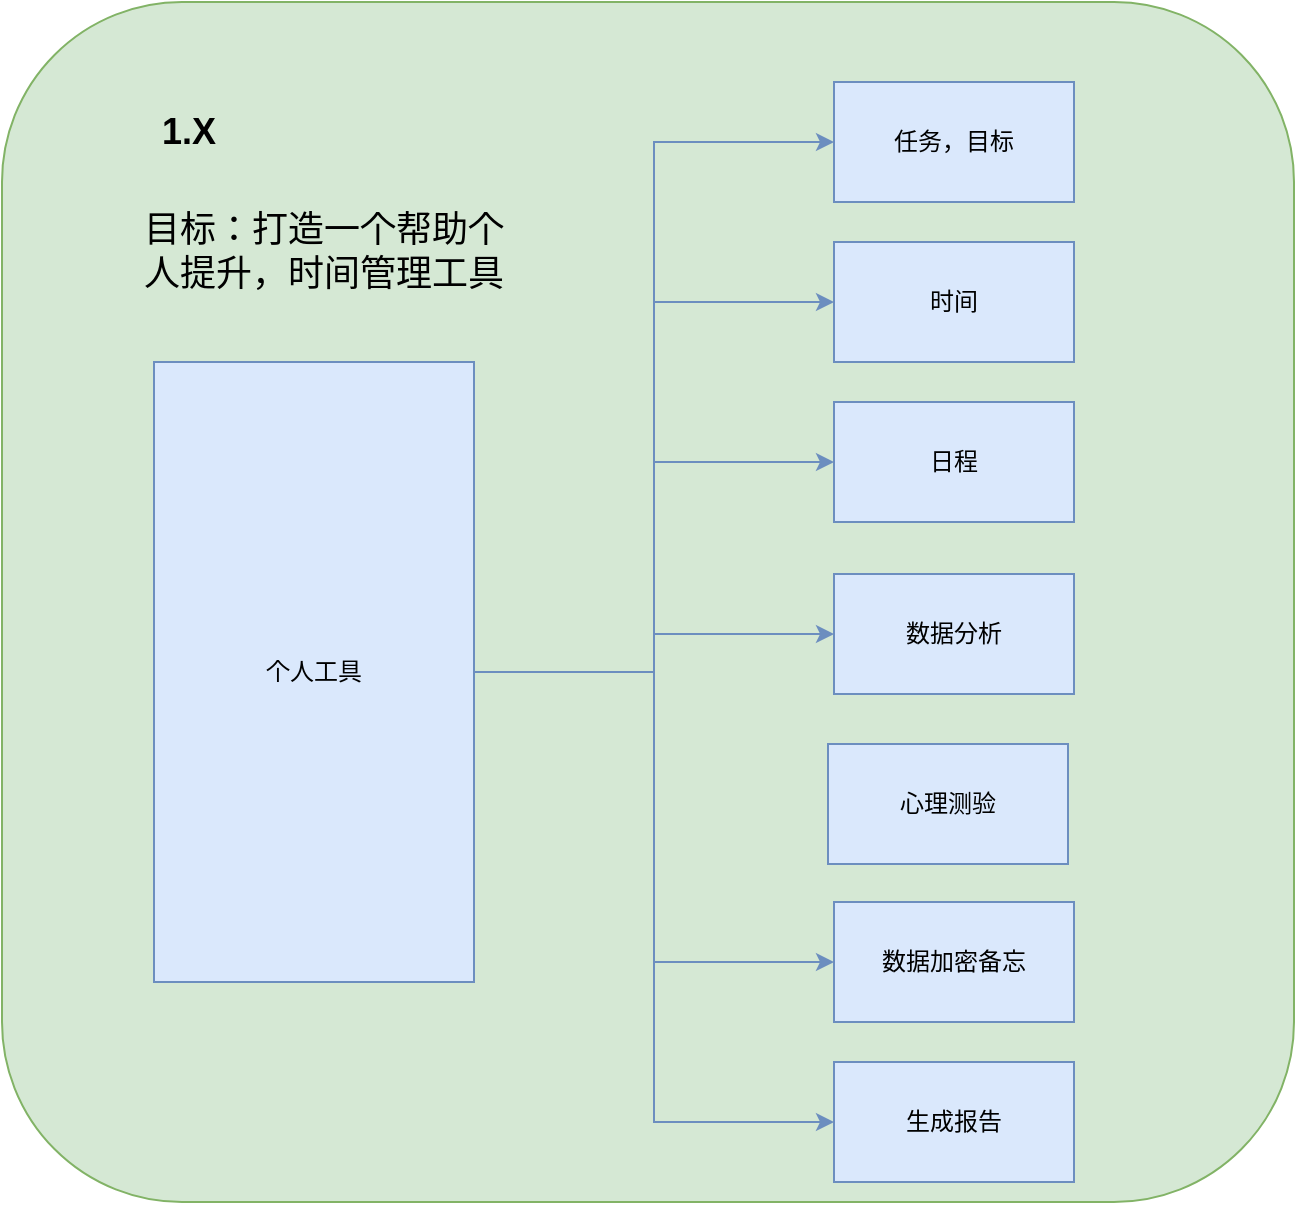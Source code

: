 <mxfile version="20.4.0" type="github">
  <diagram id="b4kIOtqKe5-Rke0ufVLy" name="第 1 页">
    <mxGraphModel dx="1835" dy="1053" grid="1" gridSize="10" guides="1" tooltips="1" connect="1" arrows="1" fold="1" page="1" pageScale="1" pageWidth="413" pageHeight="291" math="0" shadow="0">
      <root>
        <mxCell id="0" />
        <mxCell id="1" parent="0" />
        <mxCell id="CHVG-9VIsM-Ay3hfymmI-17" value="" style="rounded=1;whiteSpace=wrap;html=1;fillColor=#d5e8d4;strokeColor=#82b366;" vertex="1" parent="1">
          <mxGeometry x="-206" y="-140" width="646" height="600" as="geometry" />
        </mxCell>
        <mxCell id="CHVG-9VIsM-Ay3hfymmI-9" style="edgeStyle=orthogonalEdgeStyle;rounded=0;orthogonalLoop=1;jettySize=auto;html=1;entryX=0;entryY=0.5;entryDx=0;entryDy=0;fillColor=#dae8fc;strokeColor=#6c8ebf;" edge="1" parent="1" source="CHVG-9VIsM-Ay3hfymmI-1" target="CHVG-9VIsM-Ay3hfymmI-3">
          <mxGeometry relative="1" as="geometry" />
        </mxCell>
        <mxCell id="CHVG-9VIsM-Ay3hfymmI-10" style="edgeStyle=orthogonalEdgeStyle;rounded=0;orthogonalLoop=1;jettySize=auto;html=1;fillColor=#dae8fc;strokeColor=#6c8ebf;" edge="1" parent="1" source="CHVG-9VIsM-Ay3hfymmI-1" target="CHVG-9VIsM-Ay3hfymmI-5">
          <mxGeometry relative="1" as="geometry" />
        </mxCell>
        <mxCell id="CHVG-9VIsM-Ay3hfymmI-11" style="edgeStyle=orthogonalEdgeStyle;rounded=0;orthogonalLoop=1;jettySize=auto;html=1;entryX=0;entryY=0.5;entryDx=0;entryDy=0;fillColor=#dae8fc;strokeColor=#6c8ebf;" edge="1" parent="1" source="CHVG-9VIsM-Ay3hfymmI-1" target="CHVG-9VIsM-Ay3hfymmI-7">
          <mxGeometry relative="1" as="geometry" />
        </mxCell>
        <mxCell id="CHVG-9VIsM-Ay3hfymmI-13" style="edgeStyle=orthogonalEdgeStyle;rounded=0;orthogonalLoop=1;jettySize=auto;html=1;entryX=0;entryY=0.5;entryDx=0;entryDy=0;fillColor=#dae8fc;strokeColor=#6c8ebf;" edge="1" parent="1" source="CHVG-9VIsM-Ay3hfymmI-1" target="CHVG-9VIsM-Ay3hfymmI-12">
          <mxGeometry relative="1" as="geometry" />
        </mxCell>
        <mxCell id="CHVG-9VIsM-Ay3hfymmI-22" style="edgeStyle=orthogonalEdgeStyle;rounded=0;orthogonalLoop=1;jettySize=auto;html=1;entryX=0;entryY=0.5;entryDx=0;entryDy=0;fontSize=18;fillColor=#dae8fc;strokeColor=#6c8ebf;" edge="1" parent="1" source="CHVG-9VIsM-Ay3hfymmI-1" target="CHVG-9VIsM-Ay3hfymmI-19">
          <mxGeometry relative="1" as="geometry" />
        </mxCell>
        <mxCell id="CHVG-9VIsM-Ay3hfymmI-25" style="edgeStyle=orthogonalEdgeStyle;rounded=0;orthogonalLoop=1;jettySize=auto;html=1;entryX=0;entryY=0.5;entryDx=0;entryDy=0;fontSize=18;fillColor=#dae8fc;strokeColor=#6c8ebf;" edge="1" parent="1" source="CHVG-9VIsM-Ay3hfymmI-1" target="CHVG-9VIsM-Ay3hfymmI-24">
          <mxGeometry relative="1" as="geometry" />
        </mxCell>
        <mxCell id="CHVG-9VIsM-Ay3hfymmI-1" value="个人工具" style="rounded=0;whiteSpace=wrap;html=1;fillColor=#dae8fc;strokeColor=#6c8ebf;" vertex="1" parent="1">
          <mxGeometry x="-130" y="40" width="160" height="310" as="geometry" />
        </mxCell>
        <mxCell id="CHVG-9VIsM-Ay3hfymmI-3" value="任务，目标" style="rounded=0;whiteSpace=wrap;html=1;fillColor=#dae8fc;strokeColor=#6c8ebf;" vertex="1" parent="1">
          <mxGeometry x="210" y="-100" width="120" height="60" as="geometry" />
        </mxCell>
        <mxCell id="CHVG-9VIsM-Ay3hfymmI-5" value="时间" style="rounded=0;whiteSpace=wrap;html=1;fillColor=#dae8fc;strokeColor=#6c8ebf;" vertex="1" parent="1">
          <mxGeometry x="210" y="-20" width="120" height="60" as="geometry" />
        </mxCell>
        <mxCell id="CHVG-9VIsM-Ay3hfymmI-7" value="日程" style="rounded=0;whiteSpace=wrap;html=1;fillColor=#dae8fc;strokeColor=#6c8ebf;" vertex="1" parent="1">
          <mxGeometry x="210" y="60" width="120" height="60" as="geometry" />
        </mxCell>
        <mxCell id="CHVG-9VIsM-Ay3hfymmI-12" value="数据分析" style="rounded=0;whiteSpace=wrap;html=1;fillColor=#dae8fc;strokeColor=#6c8ebf;" vertex="1" parent="1">
          <mxGeometry x="210" y="146" width="120" height="60" as="geometry" />
        </mxCell>
        <mxCell id="CHVG-9VIsM-Ay3hfymmI-14" value="心理测验" style="rounded=0;whiteSpace=wrap;html=1;fillColor=#dae8fc;strokeColor=#6c8ebf;" vertex="1" parent="1">
          <mxGeometry x="207" y="231" width="120" height="60" as="geometry" />
        </mxCell>
        <mxCell id="CHVG-9VIsM-Ay3hfymmI-18" value="&lt;font style=&quot;font-size: 18px;&quot;&gt;&lt;b&gt;&amp;nbsp;1.X&lt;/b&gt;&lt;/font&gt;" style="text;html=1;strokeColor=none;fillColor=none;align=center;verticalAlign=middle;whiteSpace=wrap;rounded=0;" vertex="1" parent="1">
          <mxGeometry x="-150" y="-90" width="70" height="30" as="geometry" />
        </mxCell>
        <mxCell id="CHVG-9VIsM-Ay3hfymmI-19" value="数据加密备忘" style="rounded=0;whiteSpace=wrap;html=1;fillColor=#dae8fc;strokeColor=#6c8ebf;" vertex="1" parent="1">
          <mxGeometry x="210" y="310" width="120" height="60" as="geometry" />
        </mxCell>
        <mxCell id="CHVG-9VIsM-Ay3hfymmI-24" value="生成报告" style="rounded=0;whiteSpace=wrap;html=1;fillColor=#dae8fc;strokeColor=#6c8ebf;" vertex="1" parent="1">
          <mxGeometry x="210" y="390" width="120" height="60" as="geometry" />
        </mxCell>
        <mxCell id="CHVG-9VIsM-Ay3hfymmI-29" value="目标：打造一个帮助个人提升，时间管理工具" style="text;html=1;strokeColor=none;fillColor=none;align=center;verticalAlign=middle;whiteSpace=wrap;rounded=0;fontSize=18;" vertex="1" parent="1">
          <mxGeometry x="-140" y="-40" width="190" height="50" as="geometry" />
        </mxCell>
      </root>
    </mxGraphModel>
  </diagram>
</mxfile>
